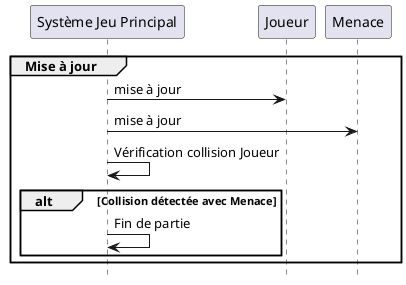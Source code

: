 @startuml
hide footbox

participant "Système Jeu Principal" as systeme
participant "Joueur" as joueur
participant "Menace" as menace

group Mise à jour

    systeme -> joueur : mise à jour
    systeme -> menace : mise à jour

    systeme -> systeme : Vérification collision Joueur
    alt Collision détectée avec Menace
        systeme -> systeme : Fin de partie
    end
end


@enduml